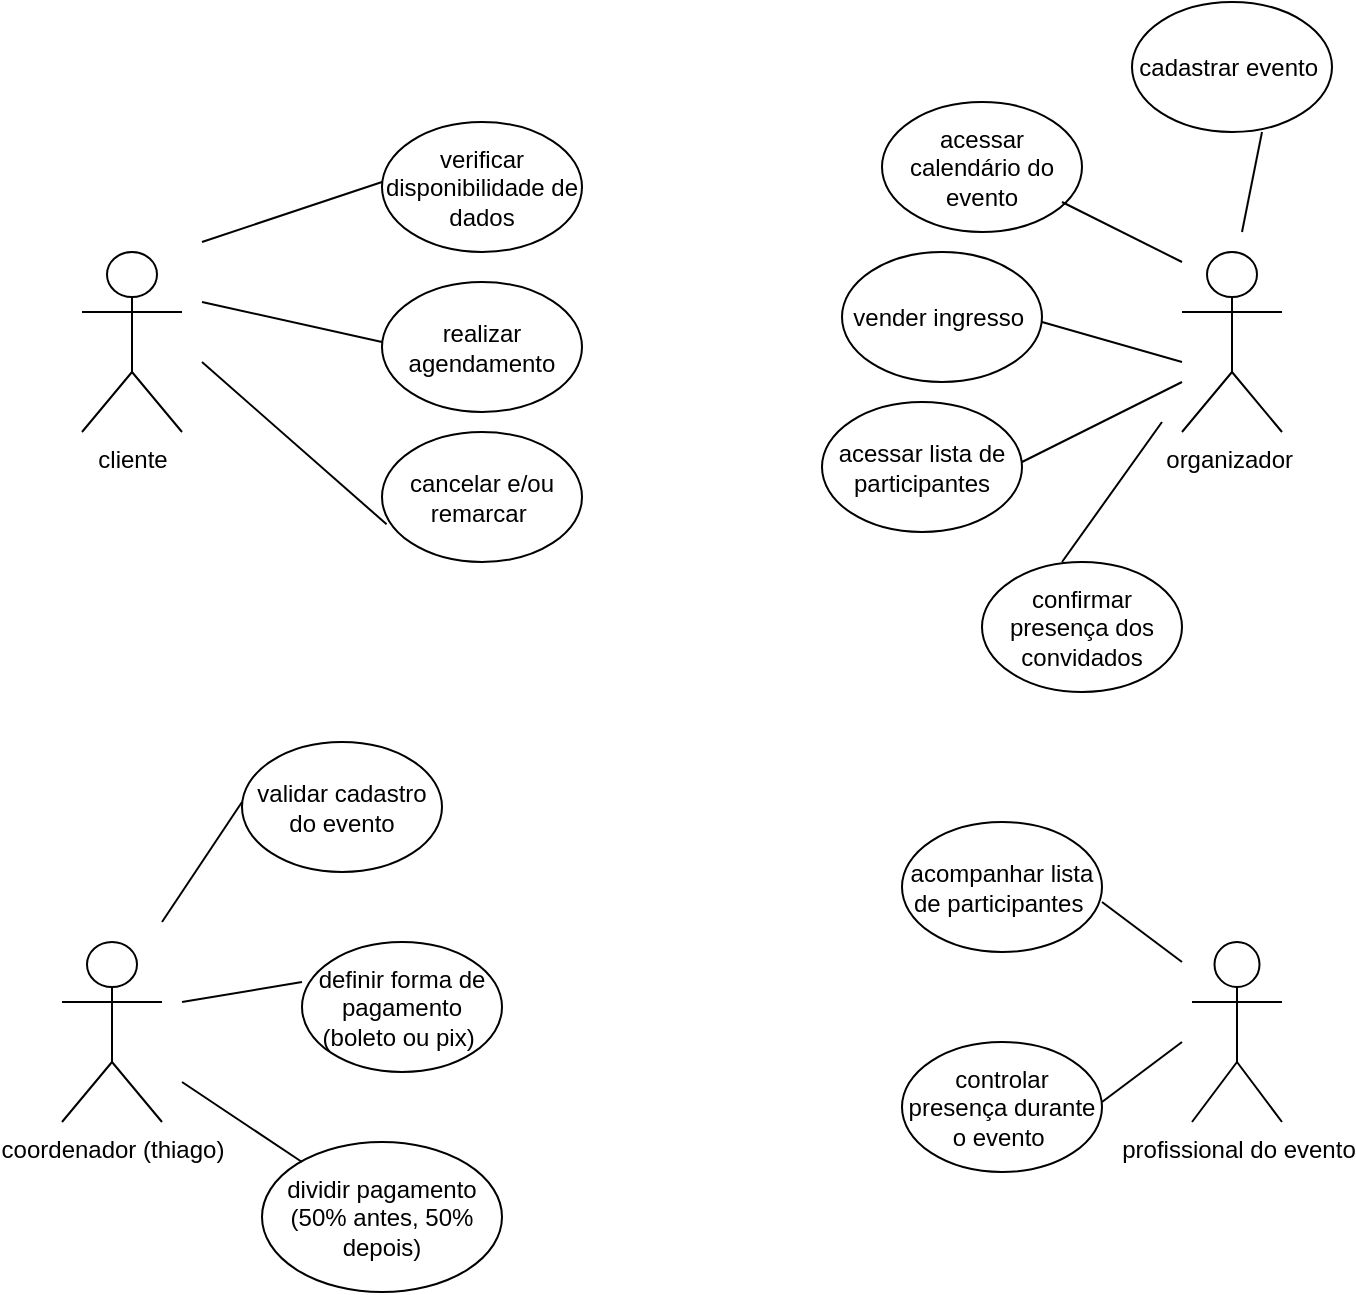 <mxfile version="26.2.9">
  <diagram name="Página-1" id="7QrRLFPtVmv0LntT_hHe">
    <mxGraphModel dx="1391" dy="1932" grid="1" gridSize="10" guides="1" tooltips="1" connect="1" arrows="1" fold="1" page="1" pageScale="1" pageWidth="827" pageHeight="1169" math="0" shadow="0">
      <root>
        <mxCell id="0" />
        <mxCell id="1" parent="0" />
        <mxCell id="ZcK-xEs8XKB6jnWGEz-K-3" value="&lt;font style=&quot;vertical-align: inherit;&quot;&gt;&lt;font style=&quot;vertical-align: inherit;&quot;&gt;cliente&lt;/font&gt;&lt;/font&gt;" style="shape=umlActor;verticalLabelPosition=bottom;verticalAlign=top;html=1;outlineConnect=0;" vertex="1" parent="1">
          <mxGeometry x="130" y="-385" width="50" height="90" as="geometry" />
        </mxCell>
        <mxCell id="ZcK-xEs8XKB6jnWGEz-K-4" value="&lt;font style=&quot;vertical-align: inherit;&quot;&gt;&lt;font style=&quot;vertical-align: inherit;&quot;&gt;verificar disponibilidade de dados&lt;/font&gt;&lt;/font&gt;" style="ellipse;whiteSpace=wrap;html=1;" vertex="1" parent="1">
          <mxGeometry x="280" y="-450" width="100" height="65" as="geometry" />
        </mxCell>
        <mxCell id="ZcK-xEs8XKB6jnWGEz-K-5" value="&lt;font style=&quot;vertical-align: inherit;&quot;&gt;&lt;font style=&quot;vertical-align: inherit;&quot;&gt;realizar agendamento&lt;/font&gt;&lt;/font&gt;" style="ellipse;whiteSpace=wrap;html=1;" vertex="1" parent="1">
          <mxGeometry x="280" y="-370" width="100" height="65" as="geometry" />
        </mxCell>
        <mxCell id="ZcK-xEs8XKB6jnWGEz-K-6" value="&lt;font style=&quot;vertical-align: inherit;&quot;&gt;&lt;font style=&quot;vertical-align: inherit;&quot;&gt;&lt;font style=&quot;vertical-align: inherit;&quot;&gt;&lt;font style=&quot;vertical-align: inherit;&quot;&gt;&lt;font style=&quot;vertical-align: inherit;&quot;&gt;&lt;font style=&quot;vertical-align: inherit;&quot;&gt;cancelar e/ou remarcar&amp;nbsp;&lt;/font&gt;&lt;/font&gt;&lt;/font&gt;&lt;/font&gt;&lt;/font&gt;&lt;/font&gt;" style="ellipse;whiteSpace=wrap;html=1;" vertex="1" parent="1">
          <mxGeometry x="280" y="-295" width="100" height="65" as="geometry" />
        </mxCell>
        <mxCell id="ZcK-xEs8XKB6jnWGEz-K-7" value="" style="endArrow=none;html=1;rounded=0;" edge="1" parent="1">
          <mxGeometry width="50" height="50" relative="1" as="geometry">
            <mxPoint x="190" y="-390" as="sourcePoint" />
            <mxPoint x="280" y="-420" as="targetPoint" />
          </mxGeometry>
        </mxCell>
        <mxCell id="ZcK-xEs8XKB6jnWGEz-K-8" value="" style="endArrow=none;html=1;rounded=0;" edge="1" parent="1">
          <mxGeometry width="50" height="50" relative="1" as="geometry">
            <mxPoint x="190" y="-360" as="sourcePoint" />
            <mxPoint x="280" y="-340" as="targetPoint" />
          </mxGeometry>
        </mxCell>
        <mxCell id="ZcK-xEs8XKB6jnWGEz-K-9" value="" style="endArrow=none;html=1;rounded=0;entryX=0.023;entryY=0.71;entryDx=0;entryDy=0;entryPerimeter=0;" edge="1" parent="1" target="ZcK-xEs8XKB6jnWGEz-K-6">
          <mxGeometry width="50" height="50" relative="1" as="geometry">
            <mxPoint x="190" y="-330" as="sourcePoint" />
            <mxPoint x="270" y="-300" as="targetPoint" />
          </mxGeometry>
        </mxCell>
        <mxCell id="ZcK-xEs8XKB6jnWGEz-K-10" value="&lt;font style=&quot;vertical-align: inherit;&quot;&gt;&lt;font style=&quot;vertical-align: inherit;&quot;&gt;organizador&amp;nbsp;&lt;/font&gt;&lt;/font&gt;" style="shape=umlActor;verticalLabelPosition=bottom;verticalAlign=top;html=1;outlineConnect=0;" vertex="1" parent="1">
          <mxGeometry x="680" y="-385" width="50" height="90" as="geometry" />
        </mxCell>
        <mxCell id="ZcK-xEs8XKB6jnWGEz-K-11" value="&lt;font style=&quot;vertical-align: inherit;&quot;&gt;&lt;font style=&quot;vertical-align: inherit;&quot;&gt;cadastrar evento&amp;nbsp;&lt;/font&gt;&lt;/font&gt;" style="ellipse;whiteSpace=wrap;html=1;" vertex="1" parent="1">
          <mxGeometry x="655" y="-510" width="100" height="65" as="geometry" />
        </mxCell>
        <mxCell id="ZcK-xEs8XKB6jnWGEz-K-12" value="&lt;font style=&quot;vertical-align: inherit;&quot;&gt;&lt;font style=&quot;vertical-align: inherit;&quot;&gt;acessar calendário do evento&lt;/font&gt;&lt;/font&gt;" style="ellipse;whiteSpace=wrap;html=1;" vertex="1" parent="1">
          <mxGeometry x="530" y="-460" width="100" height="65" as="geometry" />
        </mxCell>
        <mxCell id="ZcK-xEs8XKB6jnWGEz-K-13" value="&lt;font style=&quot;vertical-align: inherit;&quot;&gt;&lt;font style=&quot;vertical-align: inherit;&quot;&gt;vender ingresso&amp;nbsp;&lt;/font&gt;&lt;/font&gt;" style="ellipse;whiteSpace=wrap;html=1;" vertex="1" parent="1">
          <mxGeometry x="510" y="-385" width="100" height="65" as="geometry" />
        </mxCell>
        <mxCell id="ZcK-xEs8XKB6jnWGEz-K-14" value="&lt;font style=&quot;vertical-align: inherit;&quot;&gt;&lt;font style=&quot;vertical-align: inherit;&quot;&gt;acessar lista de participantes&lt;/font&gt;&lt;/font&gt;" style="ellipse;whiteSpace=wrap;html=1;" vertex="1" parent="1">
          <mxGeometry x="500" y="-310" width="100" height="65" as="geometry" />
        </mxCell>
        <mxCell id="ZcK-xEs8XKB6jnWGEz-K-15" value="&lt;font style=&quot;vertical-align: inherit;&quot;&gt;&lt;font style=&quot;vertical-align: inherit;&quot;&gt;&lt;font style=&quot;vertical-align: inherit;&quot;&gt;&lt;font style=&quot;vertical-align: inherit;&quot;&gt;confirmar presença dos convidados&lt;/font&gt;&lt;/font&gt;&lt;/font&gt;&lt;/font&gt;" style="ellipse;whiteSpace=wrap;html=1;" vertex="1" parent="1">
          <mxGeometry x="580" y="-230" width="100" height="65" as="geometry" />
        </mxCell>
        <mxCell id="ZcK-xEs8XKB6jnWGEz-K-17" value="&lt;font style=&quot;vertical-align: inherit;&quot;&gt;&lt;font style=&quot;vertical-align: inherit;&quot;&gt;&lt;font style=&quot;vertical-align: inherit;&quot;&gt;&lt;font style=&quot;vertical-align: inherit;&quot;&gt;coordenador (thiago)&lt;/font&gt;&lt;/font&gt;&lt;/font&gt;&lt;/font&gt;" style="shape=umlActor;verticalLabelPosition=bottom;verticalAlign=top;html=1;outlineConnect=0;" vertex="1" parent="1">
          <mxGeometry x="120" y="-40" width="50" height="90" as="geometry" />
        </mxCell>
        <mxCell id="ZcK-xEs8XKB6jnWGEz-K-18" value="&lt;font style=&quot;vertical-align: inherit;&quot;&gt;&lt;font style=&quot;vertical-align: inherit;&quot;&gt;validar cadastro do evento&lt;/font&gt;&lt;/font&gt;" style="ellipse;whiteSpace=wrap;html=1;" vertex="1" parent="1">
          <mxGeometry x="210" y="-140" width="100" height="65" as="geometry" />
        </mxCell>
        <mxCell id="ZcK-xEs8XKB6jnWGEz-K-19" value="&lt;font style=&quot;vertical-align: inherit;&quot;&gt;&lt;font style=&quot;vertical-align: inherit;&quot;&gt;&lt;font style=&quot;vertical-align: inherit;&quot;&gt;&lt;font style=&quot;vertical-align: inherit;&quot;&gt;definir forma de pagamento (boleto ou pix)&amp;nbsp;&lt;/font&gt;&lt;/font&gt;&lt;/font&gt;&lt;/font&gt;" style="ellipse;whiteSpace=wrap;html=1;" vertex="1" parent="1">
          <mxGeometry x="240" y="-40" width="100" height="65" as="geometry" />
        </mxCell>
        <mxCell id="ZcK-xEs8XKB6jnWGEz-K-20" value="&lt;font style=&quot;vertical-align: inherit;&quot;&gt;&lt;font style=&quot;vertical-align: inherit;&quot;&gt;dividir pagamento (50% antes, 50% depois)&lt;/font&gt;&lt;/font&gt;" style="ellipse;whiteSpace=wrap;html=1;" vertex="1" parent="1">
          <mxGeometry x="220" y="60" width="120" height="75" as="geometry" />
        </mxCell>
        <mxCell id="ZcK-xEs8XKB6jnWGEz-K-21" value="" style="endArrow=none;html=1;rounded=0;" edge="1" parent="1">
          <mxGeometry width="50" height="50" relative="1" as="geometry">
            <mxPoint x="170" y="-50" as="sourcePoint" />
            <mxPoint x="210" y="-110" as="targetPoint" />
          </mxGeometry>
        </mxCell>
        <mxCell id="ZcK-xEs8XKB6jnWGEz-K-22" value="" style="endArrow=none;html=1;rounded=0;" edge="1" parent="1">
          <mxGeometry width="50" height="50" relative="1" as="geometry">
            <mxPoint x="180" y="-10" as="sourcePoint" />
            <mxPoint x="240" y="-20" as="targetPoint" />
          </mxGeometry>
        </mxCell>
        <mxCell id="ZcK-xEs8XKB6jnWGEz-K-23" value="" style="endArrow=none;html=1;rounded=0;" edge="1" parent="1">
          <mxGeometry width="50" height="50" relative="1" as="geometry">
            <mxPoint x="180" y="30" as="sourcePoint" />
            <mxPoint x="240" y="70" as="targetPoint" />
          </mxGeometry>
        </mxCell>
        <mxCell id="ZcK-xEs8XKB6jnWGEz-K-24" value="" style="endArrow=none;html=1;rounded=0;" edge="1" parent="1">
          <mxGeometry width="50" height="50" relative="1" as="geometry">
            <mxPoint x="620" y="-230" as="sourcePoint" />
            <mxPoint x="670" y="-300" as="targetPoint" />
          </mxGeometry>
        </mxCell>
        <mxCell id="ZcK-xEs8XKB6jnWGEz-K-25" value="" style="endArrow=none;html=1;rounded=0;" edge="1" parent="1">
          <mxGeometry width="50" height="50" relative="1" as="geometry">
            <mxPoint x="600" y="-280" as="sourcePoint" />
            <mxPoint x="680" y="-320" as="targetPoint" />
          </mxGeometry>
        </mxCell>
        <mxCell id="ZcK-xEs8XKB6jnWGEz-K-26" value="" style="endArrow=none;html=1;rounded=0;" edge="1" parent="1">
          <mxGeometry width="50" height="50" relative="1" as="geometry">
            <mxPoint x="610" y="-350" as="sourcePoint" />
            <mxPoint x="680" y="-330" as="targetPoint" />
          </mxGeometry>
        </mxCell>
        <mxCell id="ZcK-xEs8XKB6jnWGEz-K-27" value="" style="endArrow=none;html=1;rounded=0;" edge="1" parent="1">
          <mxGeometry width="50" height="50" relative="1" as="geometry">
            <mxPoint x="710" y="-395" as="sourcePoint" />
            <mxPoint x="720" y="-445" as="targetPoint" />
          </mxGeometry>
        </mxCell>
        <mxCell id="ZcK-xEs8XKB6jnWGEz-K-28" value="" style="endArrow=none;html=1;rounded=0;" edge="1" parent="1">
          <mxGeometry width="50" height="50" relative="1" as="geometry">
            <mxPoint x="620" y="-410" as="sourcePoint" />
            <mxPoint x="680" y="-380" as="targetPoint" />
          </mxGeometry>
        </mxCell>
        <mxCell id="ZcK-xEs8XKB6jnWGEz-K-29" value="&lt;font style=&quot;vertical-align: inherit;&quot;&gt;&lt;font style=&quot;vertical-align: inherit;&quot;&gt;profissional do evento&lt;/font&gt;&lt;/font&gt;" style="shape=umlActor;verticalLabelPosition=bottom;verticalAlign=top;html=1;outlineConnect=0;" vertex="1" parent="1">
          <mxGeometry x="685" y="-40" width="45" height="90" as="geometry" />
        </mxCell>
        <mxCell id="ZcK-xEs8XKB6jnWGEz-K-30" value="&lt;font style=&quot;vertical-align: inherit;&quot;&gt;&lt;font style=&quot;vertical-align: inherit;&quot;&gt;acompanhar lista de participantes&amp;nbsp;&lt;/font&gt;&lt;/font&gt;" style="ellipse;whiteSpace=wrap;html=1;" vertex="1" parent="1">
          <mxGeometry x="540" y="-100" width="100" height="65" as="geometry" />
        </mxCell>
        <mxCell id="ZcK-xEs8XKB6jnWGEz-K-31" value="&lt;font style=&quot;vertical-align: inherit;&quot;&gt;&lt;font style=&quot;vertical-align: inherit;&quot;&gt;controlar presença durante o evento&amp;nbsp;&lt;/font&gt;&lt;/font&gt;" style="ellipse;whiteSpace=wrap;html=1;" vertex="1" parent="1">
          <mxGeometry x="540" y="10" width="100" height="65" as="geometry" />
        </mxCell>
        <mxCell id="ZcK-xEs8XKB6jnWGEz-K-33" value="" style="endArrow=none;html=1;rounded=0;" edge="1" parent="1">
          <mxGeometry width="50" height="50" relative="1" as="geometry">
            <mxPoint x="640" y="-60" as="sourcePoint" />
            <mxPoint x="680" y="-30" as="targetPoint" />
          </mxGeometry>
        </mxCell>
        <mxCell id="ZcK-xEs8XKB6jnWGEz-K-34" value="" style="endArrow=none;html=1;rounded=0;" edge="1" parent="1">
          <mxGeometry width="50" height="50" relative="1" as="geometry">
            <mxPoint x="640" y="40" as="sourcePoint" />
            <mxPoint x="680" y="10" as="targetPoint" />
          </mxGeometry>
        </mxCell>
      </root>
    </mxGraphModel>
  </diagram>
</mxfile>

